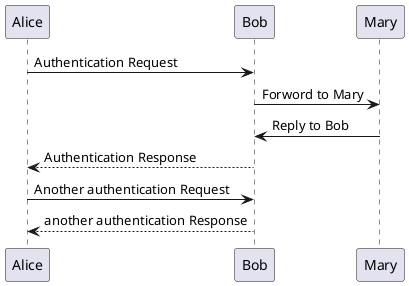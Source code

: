 @startuml
Alice -> Bob: Authentication Request
Bob -> Mary: Forword to Mary
Mary -> Bob: Reply to Bob
Bob --> Alice: Authentication Response

Alice -> Bob: Another authentication Request
Alice <-- Bob: another authentication Response
@enduml